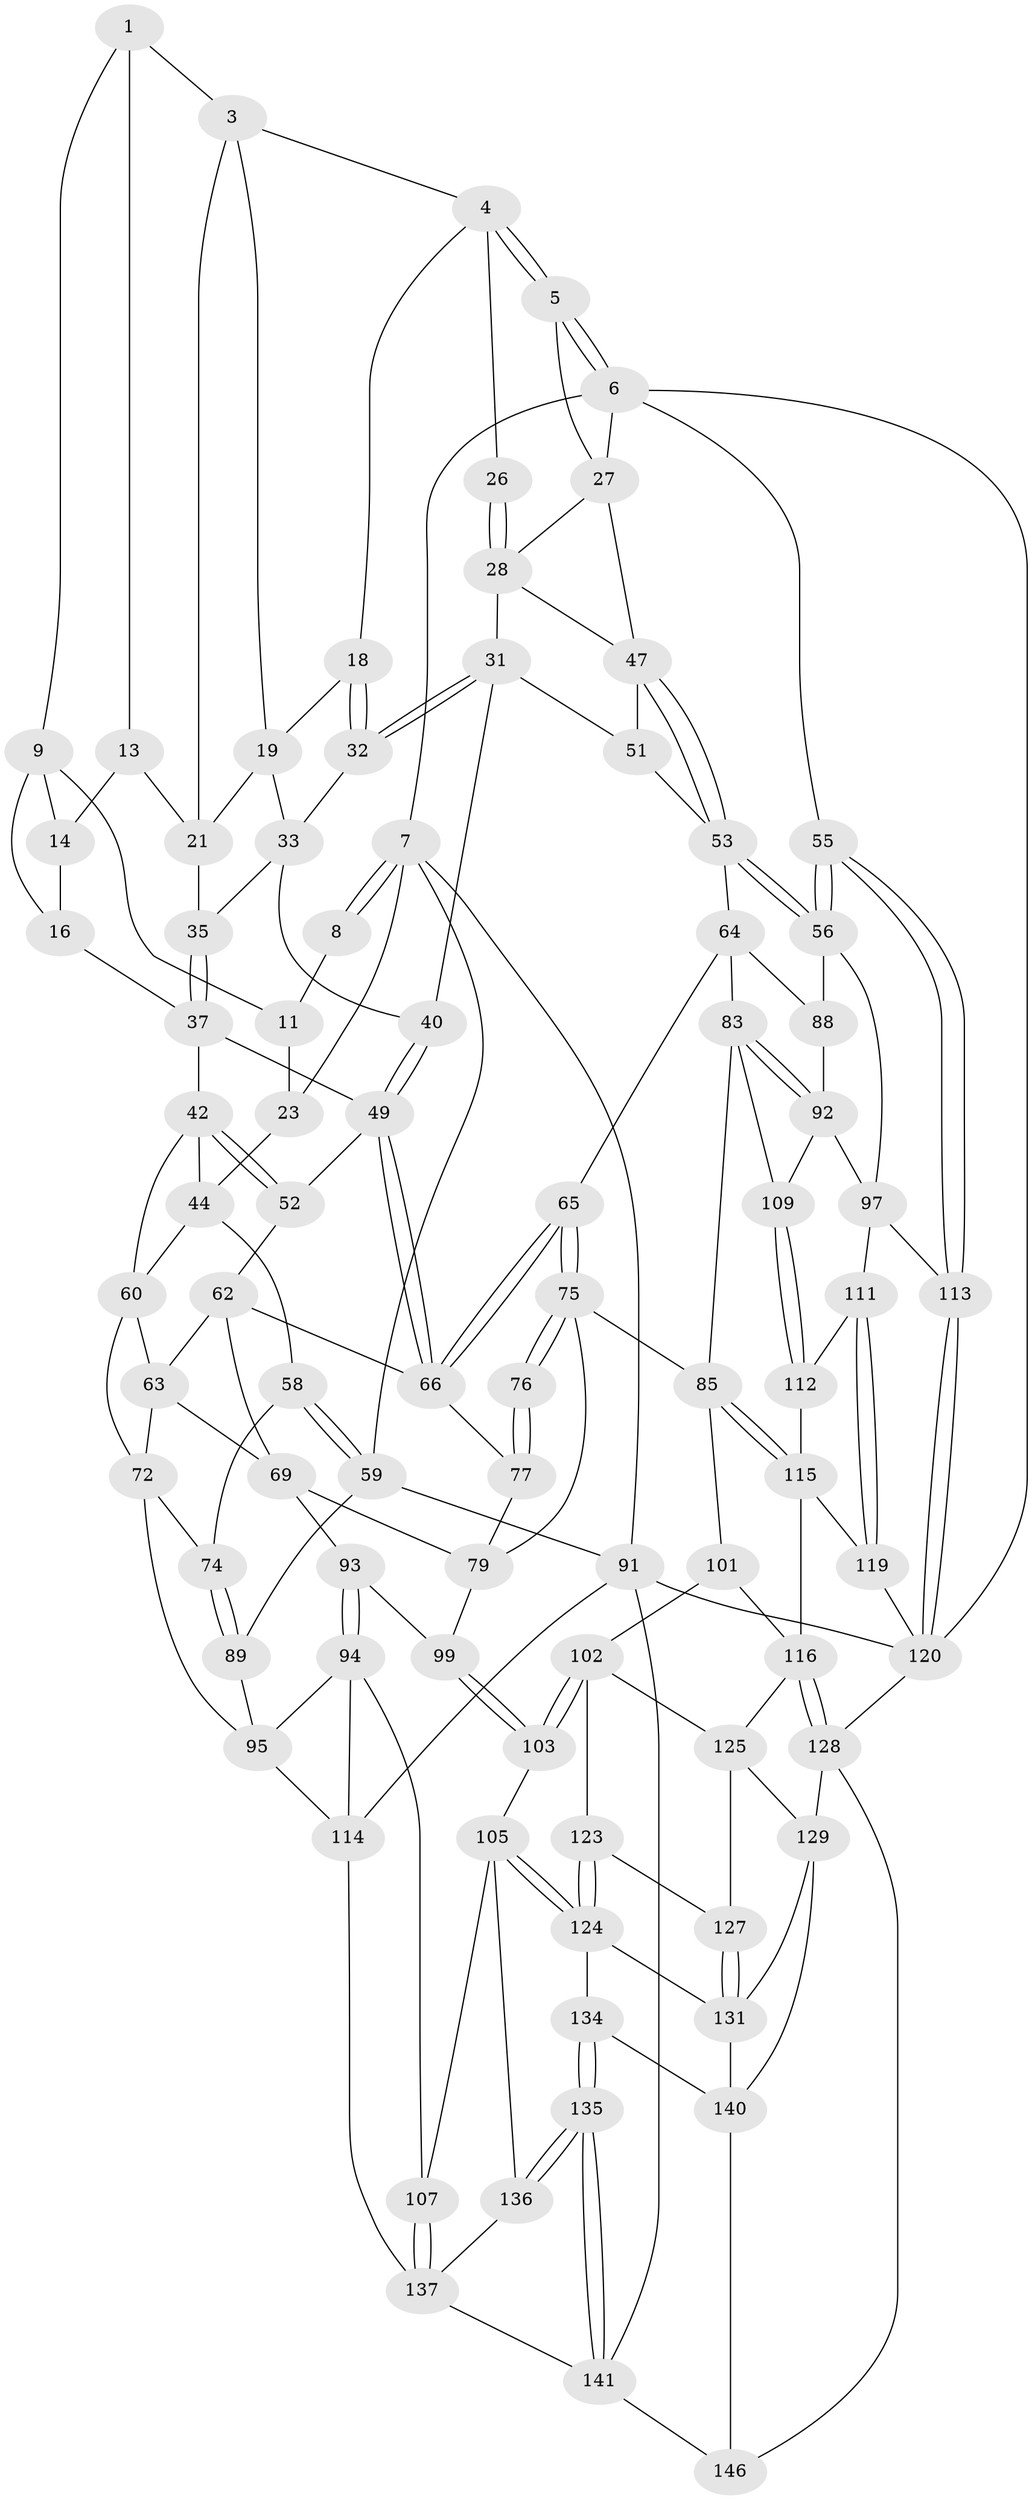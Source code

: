 // Generated by graph-tools (version 1.1) at 2025/52/02/27/25 19:52:40]
// undirected, 88 vertices, 193 edges
graph export_dot {
graph [start="1"]
  node [color=gray90,style=filled];
  1 [pos="+0.3395145071162116+0",super="+2"];
  3 [pos="+0.5211116805110695+0",super="+20"];
  4 [pos="+0.6790074270387151+0",super="+17"];
  5 [pos="+1+0",super="+25"];
  6 [pos="+1+0",super="+45"];
  7 [pos="+0+0",super="+24"];
  8 [pos="+0.09813670428966023+0"];
  9 [pos="+0.32696862521091447+0",super="+10"];
  11 [pos="+0.2072530099999193+0.154984910728047",super="+12"];
  13 [pos="+0.4814221719183899+0.12213581172687697"];
  14 [pos="+0.44813762310640565+0.13518880162856514",super="+15"];
  16 [pos="+0.33958401227472435+0.18743134842659082",super="+36"];
  18 [pos="+0.7460994031158594+0.08853947481338488"];
  19 [pos="+0.7207717280779312+0.10007277122256344",super="+29"];
  21 [pos="+0.596635276518441+0.14543499383339187",super="+22"];
  23 [pos="+0+0.25990768823670796",super="+41"];
  26 [pos="+0.7894838571294476+0.08474533858077403"];
  27 [pos="+0.9105241468439966+0.19710446021308298",super="+46"];
  28 [pos="+0.8814512681847417+0.20233812195437217",super="+30"];
  31 [pos="+0.7759387923735672+0.24515388393569332",super="+39"];
  32 [pos="+0.7504070461630356+0.20307273915637333"];
  33 [pos="+0.6741953681176809+0.20676169956026647",super="+34"];
  35 [pos="+0.5467682931707655+0.22046184139417205"];
  37 [pos="+0.5341102485513671+0.25274426568372876",super="+38"];
  40 [pos="+0.7036945450270139+0.3357295771746937"];
  42 [pos="+0.3536135476930407+0.299371134303723",super="+43"];
  44 [pos="+0.17396405109982194+0.3318802515985882",super="+57"];
  47 [pos="+0.9119478463313258+0.34936098112696645",super="+48"];
  49 [pos="+0.5447849955793519+0.4007096779526248",super="+50"];
  51 [pos="+0.7587367243619192+0.3811773007839197"];
  52 [pos="+0.38641384559575487+0.365296364834782"];
  53 [pos="+0.9514838244001391+0.49227491388829087",super="+54"];
  55 [pos="+1+0.5586992172153193"];
  56 [pos="+1+0.546242505584752",super="+87"];
  58 [pos="+0.07983500096839187+0.500811295503272"];
  59 [pos="+0+0.38312728613731833",super="+90"];
  60 [pos="+0.23682046655405603+0.4411051430542932",super="+61"];
  62 [pos="+0.3805290676606658+0.37636765878683626",super="+68"];
  63 [pos="+0.30899765621091024+0.44624971108089434",super="+71"];
  64 [pos="+0.7835259400699512+0.49760829457630734",super="+82"];
  65 [pos="+0.6998212768955381+0.5271549335275855"];
  66 [pos="+0.5458457554211896+0.41152623559615037",super="+67"];
  69 [pos="+0.4136591476372986+0.5851913351450395",super="+70"];
  72 [pos="+0.20447741746345405+0.5853165293709921",super="+73"];
  74 [pos="+0.11971918530899592+0.5563389323588517"];
  75 [pos="+0.668339207293878+0.5713164966915946",super="+81"];
  76 [pos="+0.6492683033206366+0.562394974138985"];
  77 [pos="+0.5617312628155465+0.5152723191727705",super="+78"];
  79 [pos="+0.5501990013810297+0.5947927480058308",super="+80"];
  83 [pos="+0.7708401348301765+0.6832711291044408",super="+84"];
  85 [pos="+0.7117303096145954+0.7035555533156495",super="+86"];
  88 [pos="+0.87052940885527+0.643433464983713"];
  89 [pos="+0+0.7655798469634787"];
  91 [pos="+0+1",super="+143"];
  92 [pos="+0.8567050297729214+0.6597131143185073",super="+98"];
  93 [pos="+0.32488092984351036+0.6723938416865755"];
  94 [pos="+0.23326154035090654+0.6911865510924167",super="+108"];
  95 [pos="+0.20133003657119358+0.6439477652597069",super="+96"];
  97 [pos="+0.898541843782326+0.7184996141699741",super="+110"];
  99 [pos="+0.4516352726406431+0.6914624109269605",super="+100"];
  101 [pos="+0.6061297510627165+0.69159835577262"];
  102 [pos="+0.4829273288612245+0.7473306295164446",super="+122"];
  103 [pos="+0.4757563475804455+0.7403320035002895",super="+104"];
  105 [pos="+0.31543818137697094+0.7883351162610426",super="+106"];
  107 [pos="+0.28397627570259404+0.8042231044939031"];
  109 [pos="+0.8266063740322709+0.7445048353539173"];
  111 [pos="+0.923580997033895+0.7746595200033332"];
  112 [pos="+0.8294098776873066+0.759532036212877"];
  113 [pos="+1+0.6999716043044496"];
  114 [pos="+0.172314729127655+0.8355494341399164",super="+138"];
  115 [pos="+0.7216418086757564+0.8445404314213846",super="+118"];
  116 [pos="+0.7210538747279054+0.8447246457213994",super="+117"];
  119 [pos="+0.8623641944541681+0.945035923778638"];
  120 [pos="+1+1",super="+121"];
  123 [pos="+0.47452734851929346+0.798330045508776"];
  124 [pos="+0.45984373557107194+0.8241818836375128",super="+132"];
  125 [pos="+0.6150668814319175+0.825987944330435",super="+126"];
  127 [pos="+0.5169046697354036+0.8286510113197517"];
  128 [pos="+0.6570049243381088+0.9221979081264107",super="+145"];
  129 [pos="+0.6210953628229148+0.938976924281735",super="+130"];
  131 [pos="+0.5494230816160087+0.883383379242367",super="+133"];
  134 [pos="+0.4233255838757004+0.91174813426532"];
  135 [pos="+0.4139239582846351+0.9188222491802333"];
  136 [pos="+0.3393661734526107+0.8644023881511549"];
  137 [pos="+0.27082971091622476+0.91618001918244",super="+139"];
  140 [pos="+0.5180535270250536+0.9402437536814119",super="+144"];
  141 [pos="+0.3703477367691278+1",super="+142"];
  146 [pos="+0.5959446815002294+1"];
  1 -- 9;
  1 -- 3;
  1 -- 13;
  3 -- 4;
  3 -- 19;
  3 -- 21;
  4 -- 5;
  4 -- 5;
  4 -- 18;
  4 -- 26;
  5 -- 6;
  5 -- 6;
  5 -- 27;
  6 -- 7;
  6 -- 120;
  6 -- 55;
  6 -- 27;
  7 -- 8;
  7 -- 8;
  7 -- 91;
  7 -- 59;
  7 -- 23;
  8 -- 11;
  9 -- 16;
  9 -- 11;
  9 -- 14;
  11 -- 23 [weight=2];
  13 -- 14;
  13 -- 21;
  14 -- 16 [weight=2];
  16 -- 37;
  18 -- 19;
  18 -- 32;
  18 -- 32;
  19 -- 33;
  19 -- 21;
  21 -- 35;
  23 -- 44;
  26 -- 28;
  26 -- 28;
  27 -- 28;
  27 -- 47;
  28 -- 31;
  28 -- 47;
  31 -- 32;
  31 -- 32;
  31 -- 40;
  31 -- 51;
  32 -- 33;
  33 -- 40;
  33 -- 35;
  35 -- 37;
  35 -- 37;
  37 -- 49;
  37 -- 42;
  40 -- 49;
  40 -- 49;
  42 -- 52;
  42 -- 52;
  42 -- 44;
  42 -- 60;
  44 -- 58;
  44 -- 60;
  47 -- 53;
  47 -- 53;
  47 -- 51;
  49 -- 66;
  49 -- 66;
  49 -- 52;
  51 -- 53;
  52 -- 62;
  53 -- 56;
  53 -- 56;
  53 -- 64;
  55 -- 56;
  55 -- 56;
  55 -- 113;
  55 -- 113;
  56 -- 97;
  56 -- 88;
  58 -- 59;
  58 -- 59;
  58 -- 74;
  59 -- 89;
  59 -- 91;
  60 -- 63;
  60 -- 72;
  62 -- 63;
  62 -- 69;
  62 -- 66;
  63 -- 72;
  63 -- 69;
  64 -- 65;
  64 -- 83;
  64 -- 88;
  65 -- 66;
  65 -- 66;
  65 -- 75;
  65 -- 75;
  66 -- 77;
  69 -- 79;
  69 -- 93;
  72 -- 74;
  72 -- 95;
  74 -- 89;
  74 -- 89;
  75 -- 76;
  75 -- 76;
  75 -- 79;
  75 -- 85;
  76 -- 77 [weight=2];
  76 -- 77;
  77 -- 79;
  79 -- 99;
  83 -- 92;
  83 -- 92;
  83 -- 85;
  83 -- 109;
  85 -- 115;
  85 -- 115;
  85 -- 101;
  88 -- 92;
  89 -- 95;
  91 -- 120;
  91 -- 114;
  91 -- 141;
  92 -- 97;
  92 -- 109;
  93 -- 94;
  93 -- 94;
  93 -- 99;
  94 -- 95;
  94 -- 114;
  94 -- 107;
  95 -- 114;
  97 -- 113;
  97 -- 111;
  99 -- 103 [weight=2];
  99 -- 103;
  101 -- 102;
  101 -- 116;
  102 -- 103;
  102 -- 103;
  102 -- 123;
  102 -- 125;
  103 -- 105;
  105 -- 124;
  105 -- 124;
  105 -- 136;
  105 -- 107;
  107 -- 137;
  107 -- 137;
  109 -- 112;
  109 -- 112;
  111 -- 112;
  111 -- 119;
  111 -- 119;
  112 -- 115;
  113 -- 120;
  113 -- 120;
  114 -- 137;
  115 -- 116;
  115 -- 119;
  116 -- 128;
  116 -- 128;
  116 -- 125;
  119 -- 120;
  120 -- 128;
  123 -- 124;
  123 -- 124;
  123 -- 127;
  124 -- 131;
  124 -- 134;
  125 -- 129;
  125 -- 127;
  127 -- 131;
  127 -- 131;
  128 -- 129;
  128 -- 146;
  129 -- 131;
  129 -- 140;
  131 -- 140;
  134 -- 135;
  134 -- 135;
  134 -- 140;
  135 -- 136;
  135 -- 136;
  135 -- 141;
  135 -- 141;
  136 -- 137;
  137 -- 141;
  140 -- 146;
  141 -- 146;
}

